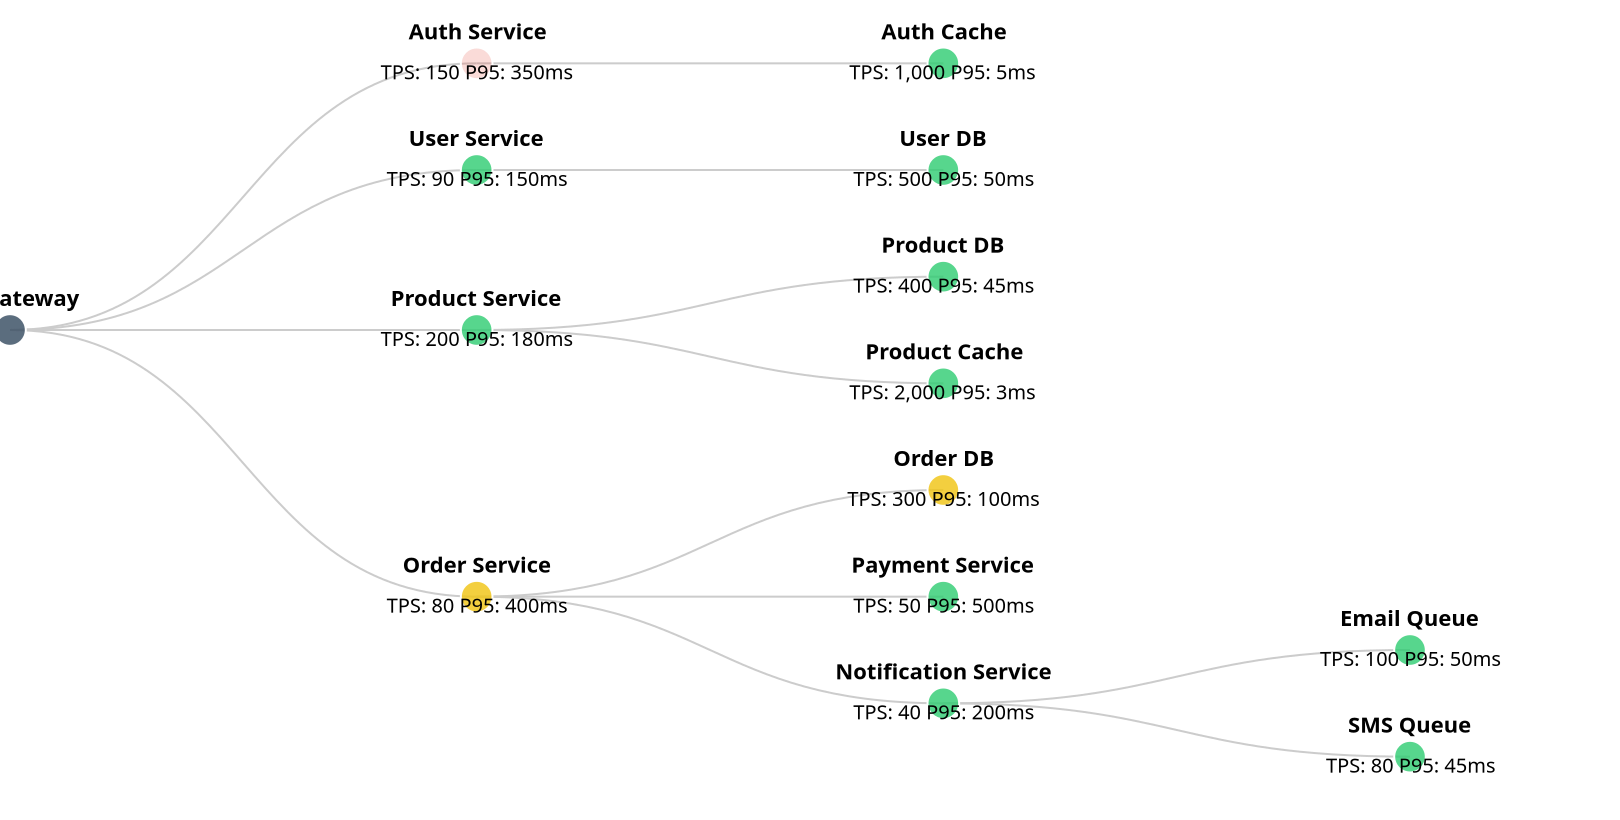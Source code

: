 {
     "$schema": "https://vega.github.io/schema/vega/v5.json",
  "width": 800,
  "height": 400,
  "padding": 5,
  "autosize": "none",

  "signals": [
    {
      "name": "layout",
      "value": "tidy"
    },
    {
      "name": "separation",
      "value": false
    },
    {
      "name": "flash",
      "value": 0,
      "on": [
        {
          "events": {"type": "timer", "throttle": 300},
          "update": "flash + 1"
        }
      ]
    }
  ],

  "data": [
    {
      "name": "tree",
      "values": [
        {"service": "API Gateway", "parent": null},
        {
          "service": "Auth Service", 
          "parent": "API Gateway", 
          "tps": 150, 
          "p95": 350,
          "status": "critical"
        },
        {
          "service": "User Service", 
          "parent": "API Gateway", 
          "tps": 90, 
          "p95": 150,
          "status": "healthy"
        },
        {
          "service": "Product Service", 
          "parent": "API Gateway", 
          "tps": 200, 
          "p95": 180,
          "status": "healthy"
        },
        {
          "service": "Order Service", 
          "parent": "API Gateway", 
          "tps": 80, 
          "p95": 400,
          "status": "warn"
        },
        {
          "service": "User DB", 
          "parent": "User Service", 
          "tps": 500, 
          "p95": 50,
          "status": "healthy"
        },
        {
          "service": "Auth Cache", 
          "parent": "Auth Service", 
          "tps": 1000, 
          "p95": 5,
          "status": "healthy"
        },
        {
          "service": "Product DB", 
          "parent": "Product Service", 
          "tps": 400, 
          "p95": 45,
          "status": "healthy"
        },
        {
          "service": "Product Cache", 
          "parent": "Product Service", 
          "tps": 2000, 
          "p95": 3,
          "status": "healthy"
        },
        {
          "service": "Order DB", 
          "parent": "Order Service", 
          "tps": 300, 
          "p95": 100,
          "status": "warn"
        },
        {
          "service": "Payment Service", 
          "parent": "Order Service", 
          "tps": 50, 
          "p95": 500,
          "status": "healthy"
        },
        {
          "service": "Notification Service", 
          "parent": "Order Service", 
          "tps": 40, 
          "p95": 200,
          "status": "healthy"
        },
        {
          "service": "Email Queue", 
          "parent": "Notification Service", 
          "tps": 100, 
          "p95": 50,
          "status": "healthy"
        },
        {
          "service": "SMS Queue", 
          "parent": "Notification Service", 
          "tps": 80, 
          "p95": 45,
          "status": "healthy"
        }
      ],
      "transform": [
        {
          "type": "stratify",
          "key": "service",
          "parentKey": "parent"
        },
        {
          "type": "tree",
          "method": {"signal": "layout"},
          "size": [{"signal": "height"}, {"signal": "width - 100"}],
          "separation": {"signal": "separation"},
          "as": ["y", "x", "depth", "children"]
        }
      ]
    },
    {
      "name": "links",
      "source": "tree",
      "transform": [
        {"type": "treelinks"},
        {
          "type": "linkpath",
          "orient": "horizontal",
          "shape": "diagonal"
        }
      ]
    }
  ],

  "scales": [
    {
      "name": "status_color",
      "type": "ordinal",
      "domain": ["healthy", "warn", "critical"],
      "range": ["#2ecc71", "#f1c40f", "#e74c3c"]
    }
  ],

  "marks": [
    {
      "type": "path",
      "from": {"data": "links"},
      "encode": {
        "enter": {
          "stroke": {"value": "#ccc"},
          "strokeWidth": {"value": 1}
        },
        "update": {
          "path": {"field": "path"}
        }
      }
    },
    {
      "type": "symbol",
      "from": {"data": "tree"},
      "encode": {
        "enter": {
          "size": {"value": 250},
          "stroke": {"value": "#fff"},
          "strokeWidth": {"value": 1}
        },
        "update": {
          "x": {"field": "x"},
          "y": {"field": "y"},
          "fillOpacity": {
            "signal": "datum.status === 'critical' ? 0.2 + 0.8 * (flash % 2) : 0.8"
          },
          "fill": {
            "signal": "datum.status ? scale('status_color', datum.status) : '#34495e'"
          },
          "tooltip": {
            "signal": "{'Service': datum.service, 'TPS': datum.tps, 'P95 (ms)': datum.p95}"
          }
        }
      }
    },
    {
      "type": "text",
      "from": {"data": "tree"},
      "encode": {
        "enter": {
          "fontSize": {"value": 11},
          "baseline": {"value": "middle"},
          "fontWeight": {"value": "bold"}
        },
        "update": {
          "x": {"field": "x"},
          "y": {"field": "y"},
          "dy": {"value": -15},
          "align": {"value": "center"},
          "text": {"field": "service"}
        }
      }
    },
    {
      "type": "text",
      "from": {"data": "tree"},
      "encode": {
        "enter": {
          "fontSize": {"value": 10},
          "baseline": {"value": "middle"}
        },
        "update": {
          "x": {"field": "x"},
          "y": {"field": "y"},
          "dy": {"value": 5},
          "align": {"value": "center"},
          "text": {
            "signal": "datum.tps != null ? 'TPS: ' + format(datum.tps, ',') + ' P95: ' + format(datum.p95, ',') + 'ms' : ''"
          }
        }
      }
    }
  ]
}
